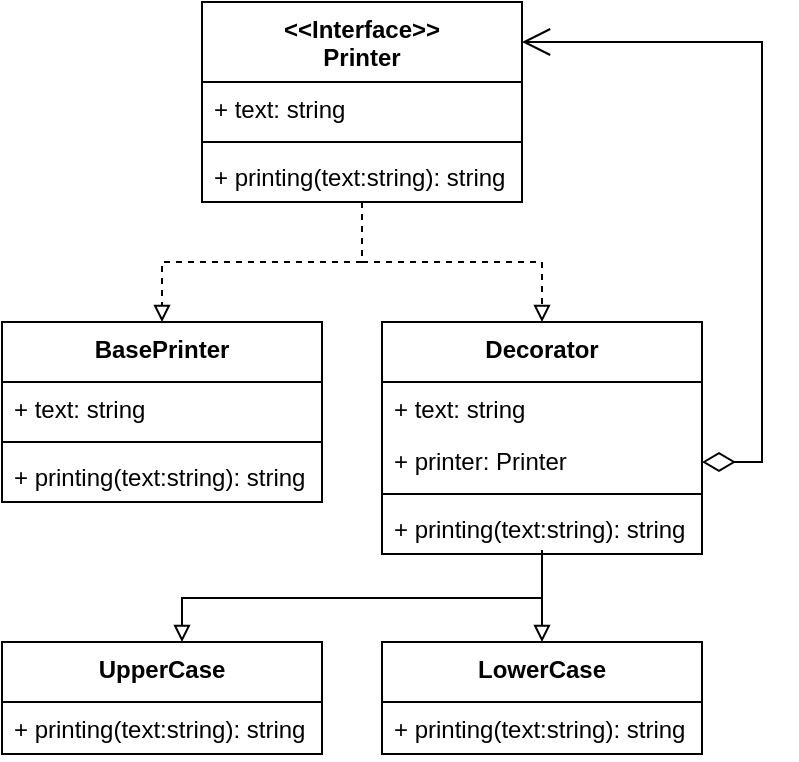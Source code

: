 <mxfile version="20.6.0" type="device"><diagram id="ydaoTlJY1qycqZ8-Wwt-" name="Сторінка-1"><mxGraphModel dx="1185" dy="635" grid="1" gridSize="10" guides="1" tooltips="1" connect="1" arrows="1" fold="1" page="1" pageScale="1" pageWidth="583" pageHeight="413" math="0" shadow="0"><root><mxCell id="0"/><mxCell id="1" parent="0"/><mxCell id="PVwwl1mZQ5lI8l_zIV6R-9" value="" style="edgeStyle=orthogonalEdgeStyle;rounded=0;orthogonalLoop=1;jettySize=auto;html=1;dashed=1;endArrow=block;endFill=0;" edge="1" parent="1" source="PVwwl1mZQ5lI8l_zIV6R-1" target="PVwwl1mZQ5lI8l_zIV6R-5"><mxGeometry relative="1" as="geometry"/></mxCell><mxCell id="PVwwl1mZQ5lI8l_zIV6R-14" value="" style="edgeStyle=orthogonalEdgeStyle;rounded=0;orthogonalLoop=1;jettySize=auto;html=1;dashed=1;endArrow=block;endFill=0;" edge="1" parent="1" source="PVwwl1mZQ5lI8l_zIV6R-1" target="PVwwl1mZQ5lI8l_zIV6R-10"><mxGeometry relative="1" as="geometry"/></mxCell><mxCell id="PVwwl1mZQ5lI8l_zIV6R-1" value="&lt;&lt;Interface&gt;&gt;&#10;Printer" style="swimlane;fontStyle=1;align=center;verticalAlign=top;childLayout=stackLayout;horizontal=1;startSize=40;horizontalStack=0;resizeParent=1;resizeParentMax=0;resizeLast=0;collapsible=1;marginBottom=0;" vertex="1" parent="1"><mxGeometry x="190" y="19" width="160" height="100" as="geometry"/></mxCell><mxCell id="PVwwl1mZQ5lI8l_zIV6R-2" value="+ text: string" style="text;strokeColor=none;fillColor=none;align=left;verticalAlign=top;spacingLeft=4;spacingRight=4;overflow=hidden;rotatable=0;points=[[0,0.5],[1,0.5]];portConstraint=eastwest;" vertex="1" parent="PVwwl1mZQ5lI8l_zIV6R-1"><mxGeometry y="40" width="160" height="26" as="geometry"/></mxCell><mxCell id="PVwwl1mZQ5lI8l_zIV6R-3" value="" style="line;strokeWidth=1;fillColor=none;align=left;verticalAlign=middle;spacingTop=-1;spacingLeft=3;spacingRight=3;rotatable=0;labelPosition=right;points=[];portConstraint=eastwest;strokeColor=inherit;" vertex="1" parent="PVwwl1mZQ5lI8l_zIV6R-1"><mxGeometry y="66" width="160" height="8" as="geometry"/></mxCell><mxCell id="PVwwl1mZQ5lI8l_zIV6R-4" value="+ printing(text:string): string" style="text;strokeColor=none;fillColor=none;align=left;verticalAlign=top;spacingLeft=4;spacingRight=4;overflow=hidden;rotatable=0;points=[[0,0.5],[1,0.5]];portConstraint=eastwest;" vertex="1" parent="PVwwl1mZQ5lI8l_zIV6R-1"><mxGeometry y="74" width="160" height="26" as="geometry"/></mxCell><mxCell id="PVwwl1mZQ5lI8l_zIV6R-5" value="BasePrinter" style="swimlane;fontStyle=1;align=center;verticalAlign=top;childLayout=stackLayout;horizontal=1;startSize=30;horizontalStack=0;resizeParent=1;resizeParentMax=0;resizeLast=0;collapsible=1;marginBottom=0;" vertex="1" parent="1"><mxGeometry x="90" y="179" width="160" height="90" as="geometry"/></mxCell><mxCell id="PVwwl1mZQ5lI8l_zIV6R-6" value="+ text: string" style="text;strokeColor=none;fillColor=none;align=left;verticalAlign=top;spacingLeft=4;spacingRight=4;overflow=hidden;rotatable=0;points=[[0,0.5],[1,0.5]];portConstraint=eastwest;" vertex="1" parent="PVwwl1mZQ5lI8l_zIV6R-5"><mxGeometry y="30" width="160" height="26" as="geometry"/></mxCell><mxCell id="PVwwl1mZQ5lI8l_zIV6R-7" value="" style="line;strokeWidth=1;fillColor=none;align=left;verticalAlign=middle;spacingTop=-1;spacingLeft=3;spacingRight=3;rotatable=0;labelPosition=right;points=[];portConstraint=eastwest;strokeColor=inherit;" vertex="1" parent="PVwwl1mZQ5lI8l_zIV6R-5"><mxGeometry y="56" width="160" height="8" as="geometry"/></mxCell><mxCell id="PVwwl1mZQ5lI8l_zIV6R-8" value="+ printing(text:string): string" style="text;strokeColor=none;fillColor=none;align=left;verticalAlign=top;spacingLeft=4;spacingRight=4;overflow=hidden;rotatable=0;points=[[0,0.5],[1,0.5]];portConstraint=eastwest;" vertex="1" parent="PVwwl1mZQ5lI8l_zIV6R-5"><mxGeometry y="64" width="160" height="26" as="geometry"/></mxCell><mxCell id="PVwwl1mZQ5lI8l_zIV6R-21" value="" style="edgeStyle=orthogonalEdgeStyle;rounded=0;orthogonalLoop=1;jettySize=auto;html=1;endArrow=block;endFill=0;" edge="1" parent="1" target="PVwwl1mZQ5lI8l_zIV6R-16"><mxGeometry relative="1" as="geometry"><mxPoint x="360" y="293" as="sourcePoint"/><mxPoint x="180" y="337" as="targetPoint"/><Array as="points"><mxPoint x="360" y="317"/><mxPoint x="180" y="317"/></Array></mxGeometry></mxCell><mxCell id="PVwwl1mZQ5lI8l_zIV6R-10" value="Decorator" style="swimlane;fontStyle=1;align=center;verticalAlign=top;childLayout=stackLayout;horizontal=1;startSize=30;horizontalStack=0;resizeParent=1;resizeParentMax=0;resizeLast=0;collapsible=1;marginBottom=0;" vertex="1" parent="1"><mxGeometry x="280" y="179" width="160" height="116" as="geometry"/></mxCell><mxCell id="PVwwl1mZQ5lI8l_zIV6R-11" value="+ text: string" style="text;strokeColor=none;fillColor=none;align=left;verticalAlign=top;spacingLeft=4;spacingRight=4;overflow=hidden;rotatable=0;points=[[0,0.5],[1,0.5]];portConstraint=eastwest;" vertex="1" parent="PVwwl1mZQ5lI8l_zIV6R-10"><mxGeometry y="30" width="160" height="26" as="geometry"/></mxCell><mxCell id="PVwwl1mZQ5lI8l_zIV6R-15" value="+ printer: Printer" style="text;strokeColor=none;fillColor=none;align=left;verticalAlign=top;spacingLeft=4;spacingRight=4;overflow=hidden;rotatable=0;points=[[0,0.5],[1,0.5]];portConstraint=eastwest;" vertex="1" parent="PVwwl1mZQ5lI8l_zIV6R-10"><mxGeometry y="56" width="160" height="26" as="geometry"/></mxCell><mxCell id="PVwwl1mZQ5lI8l_zIV6R-12" value="" style="line;strokeWidth=1;fillColor=none;align=left;verticalAlign=middle;spacingTop=-1;spacingLeft=3;spacingRight=3;rotatable=0;labelPosition=right;points=[];portConstraint=eastwest;strokeColor=inherit;" vertex="1" parent="PVwwl1mZQ5lI8l_zIV6R-10"><mxGeometry y="82" width="160" height="8" as="geometry"/></mxCell><mxCell id="PVwwl1mZQ5lI8l_zIV6R-13" value="+ printing(text:string): string" style="text;strokeColor=none;fillColor=none;align=left;verticalAlign=top;spacingLeft=4;spacingRight=4;overflow=hidden;rotatable=0;points=[[0,0.5],[1,0.5]];portConstraint=eastwest;" vertex="1" parent="PVwwl1mZQ5lI8l_zIV6R-10"><mxGeometry y="90" width="160" height="26" as="geometry"/></mxCell><mxCell id="PVwwl1mZQ5lI8l_zIV6R-24" value="" style="edgeStyle=orthogonalEdgeStyle;rounded=0;orthogonalLoop=1;jettySize=auto;html=1;endArrow=block;endFill=0;" edge="1" parent="1" source="PVwwl1mZQ5lI8l_zIV6R-10" target="PVwwl1mZQ5lI8l_zIV6R-22"><mxGeometry relative="1" as="geometry"/></mxCell><mxCell id="PVwwl1mZQ5lI8l_zIV6R-16" value="UpperCase" style="swimlane;fontStyle=1;align=center;verticalAlign=top;childLayout=stackLayout;horizontal=1;startSize=30;horizontalStack=0;resizeParent=1;resizeParentMax=0;resizeLast=0;collapsible=1;marginBottom=0;" vertex="1" parent="1"><mxGeometry x="90" y="339" width="160" height="56" as="geometry"/></mxCell><mxCell id="PVwwl1mZQ5lI8l_zIV6R-20" value="+ printing(text:string): string" style="text;strokeColor=none;fillColor=none;align=left;verticalAlign=top;spacingLeft=4;spacingRight=4;overflow=hidden;rotatable=0;points=[[0,0.5],[1,0.5]];portConstraint=eastwest;" vertex="1" parent="PVwwl1mZQ5lI8l_zIV6R-16"><mxGeometry y="30" width="160" height="26" as="geometry"/></mxCell><mxCell id="PVwwl1mZQ5lI8l_zIV6R-22" value="LowerCase" style="swimlane;fontStyle=1;align=center;verticalAlign=top;childLayout=stackLayout;horizontal=1;startSize=30;horizontalStack=0;resizeParent=1;resizeParentMax=0;resizeLast=0;collapsible=1;marginBottom=0;" vertex="1" parent="1"><mxGeometry x="280" y="339" width="160" height="56" as="geometry"/></mxCell><mxCell id="PVwwl1mZQ5lI8l_zIV6R-23" value="+ printing(text:string): string" style="text;strokeColor=none;fillColor=none;align=left;verticalAlign=top;spacingLeft=4;spacingRight=4;overflow=hidden;rotatable=0;points=[[0,0.5],[1,0.5]];portConstraint=eastwest;" vertex="1" parent="PVwwl1mZQ5lI8l_zIV6R-22"><mxGeometry y="30" width="160" height="26" as="geometry"/></mxCell><mxCell id="PVwwl1mZQ5lI8l_zIV6R-25" value="" style="endArrow=open;html=1;endSize=12;startArrow=diamondThin;startSize=14;startFill=0;edgeStyle=orthogonalEdgeStyle;align=left;verticalAlign=bottom;rounded=0;" edge="1" parent="1" source="PVwwl1mZQ5lI8l_zIV6R-15" target="PVwwl1mZQ5lI8l_zIV6R-1"><mxGeometry x="-0.562" y="-90" relative="1" as="geometry"><mxPoint x="330" y="219" as="sourcePoint"/><mxPoint x="480" y="109" as="targetPoint"/><Array as="points"><mxPoint x="470" y="249"/><mxPoint x="470" y="39"/></Array><mxPoint as="offset"/></mxGeometry></mxCell></root></mxGraphModel></diagram></mxfile>